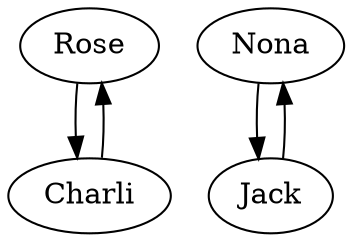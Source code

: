 digraph gift_exchange
{
        root=Rose;
        root=Nona;

        Rose -> Charli -> Rose;

        Nona -> Jack -> Nona;
}
